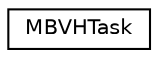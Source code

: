 digraph G
{
  edge [fontname="Helvetica",fontsize="10",labelfontname="Helvetica",labelfontsize="10"];
  node [fontname="Helvetica",fontsize="10",shape=record];
  rankdir=LR;
  Node1 [label="MBVHTask",height=0.2,width=0.4,color="black", fillcolor="white", style="filled",URL="$d8/d80/structMBVHTask.html"];
}
